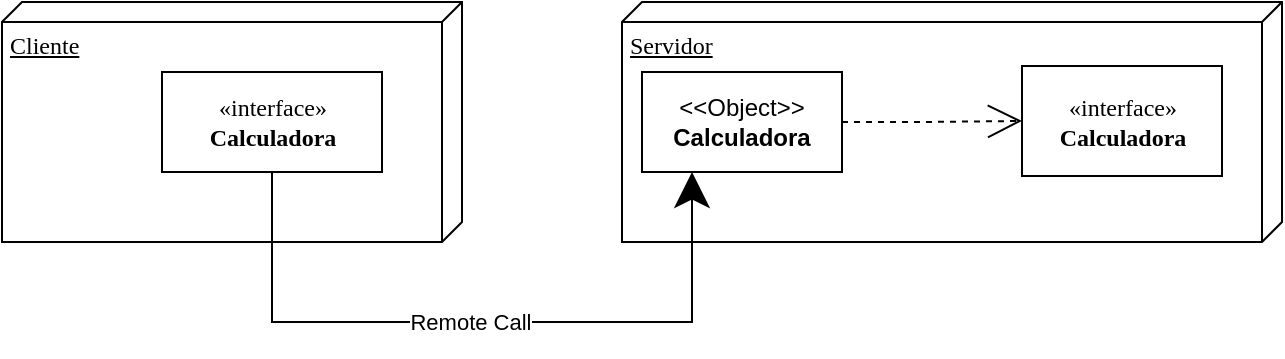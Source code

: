 <mxfile version="21.6.8" type="device">
  <diagram name="Page-1" id="5f0bae14-7c28-e335-631c-24af17079c00">
    <mxGraphModel dx="880" dy="559" grid="1" gridSize="10" guides="1" tooltips="1" connect="1" arrows="1" fold="1" page="1" pageScale="1" pageWidth="1100" pageHeight="850" background="none" math="0" shadow="0">
      <root>
        <mxCell id="0" />
        <mxCell id="1" parent="0" />
        <mxCell id="39150e848f15840c-1" value="Cliente" style="verticalAlign=top;align=left;spacingTop=8;spacingLeft=2;spacingRight=12;shape=cube;size=10;direction=south;fontStyle=4;html=1;rounded=0;shadow=0;comic=0;labelBackgroundColor=none;strokeWidth=1;fontFamily=Verdana;fontSize=12" parent="1" vertex="1">
          <mxGeometry x="220" y="120" width="230" height="120" as="geometry" />
        </mxCell>
        <mxCell id="39150e848f15840c-2" value="Servidor" style="verticalAlign=top;align=left;spacingTop=8;spacingLeft=2;spacingRight=12;shape=cube;size=10;direction=south;fontStyle=4;html=1;rounded=0;shadow=0;comic=0;labelBackgroundColor=none;strokeWidth=1;fontFamily=Verdana;fontSize=12" parent="1" vertex="1">
          <mxGeometry x="530" y="120" width="330" height="120" as="geometry" />
        </mxCell>
        <mxCell id="oYIvY4bgqSK7Rj_jATKt-7" style="edgeStyle=orthogonalEdgeStyle;rounded=0;orthogonalLoop=1;jettySize=auto;html=1;exitX=0.5;exitY=1;exitDx=0;exitDy=0;endSize=15;entryX=0.25;entryY=1;entryDx=0;entryDy=0;" edge="1" parent="1" source="39150e848f15840c-4" target="oYIvY4bgqSK7Rj_jATKt-1">
          <mxGeometry relative="1" as="geometry">
            <mxPoint x="580" y="270" as="targetPoint" />
            <Array as="points">
              <mxPoint x="355" y="280" />
              <mxPoint x="565" y="280" />
            </Array>
          </mxGeometry>
        </mxCell>
        <mxCell id="oYIvY4bgqSK7Rj_jATKt-8" value="Remote Call" style="edgeLabel;html=1;align=center;verticalAlign=middle;resizable=0;points=[];" vertex="1" connectable="0" parent="oYIvY4bgqSK7Rj_jATKt-7">
          <mxGeometry x="-0.036" relative="1" as="geometry">
            <mxPoint as="offset" />
          </mxGeometry>
        </mxCell>
        <mxCell id="39150e848f15840c-4" value="«interface»&lt;br&gt;&lt;b&gt;Calculadora&lt;/b&gt;" style="html=1;rounded=0;shadow=0;comic=0;labelBackgroundColor=none;strokeWidth=1;fontFamily=Verdana;fontSize=12;align=center;" parent="1" vertex="1">
          <mxGeometry x="300" y="155" width="110" height="50" as="geometry" />
        </mxCell>
        <mxCell id="39150e848f15840c-8" value="«interface»&lt;br&gt;&lt;b&gt;Calculadora&lt;/b&gt;" style="html=1;rounded=0;shadow=0;comic=0;labelBackgroundColor=none;strokeWidth=1;fontFamily=Verdana;fontSize=12;align=center;" parent="1" vertex="1">
          <mxGeometry x="730" y="152" width="100" height="55" as="geometry" />
        </mxCell>
        <mxCell id="oYIvY4bgqSK7Rj_jATKt-3" style="edgeStyle=orthogonalEdgeStyle;rounded=0;orthogonalLoop=1;jettySize=auto;html=1;exitX=1;exitY=0.5;exitDx=0;exitDy=0;entryX=0;entryY=0.5;entryDx=0;entryDy=0;dashed=1;endArrow=open;endFill=0;endSize=15;" edge="1" parent="1" source="oYIvY4bgqSK7Rj_jATKt-1" target="39150e848f15840c-8">
          <mxGeometry relative="1" as="geometry" />
        </mxCell>
        <mxCell id="oYIvY4bgqSK7Rj_jATKt-1" value="&amp;lt;&amp;lt;Object&amp;gt;&amp;gt;&lt;br&gt;&lt;b&gt;Calculadora&lt;/b&gt;" style="rounded=0;whiteSpace=wrap;html=1;" vertex="1" parent="1">
          <mxGeometry x="540" y="155" width="100" height="50" as="geometry" />
        </mxCell>
      </root>
    </mxGraphModel>
  </diagram>
</mxfile>
